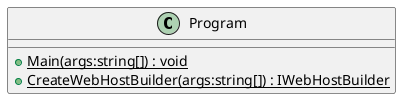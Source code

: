 @startuml
class Program {
    + {static} Main(args:string[]) : void
    + {static} CreateWebHostBuilder(args:string[]) : IWebHostBuilder
}
@enduml
